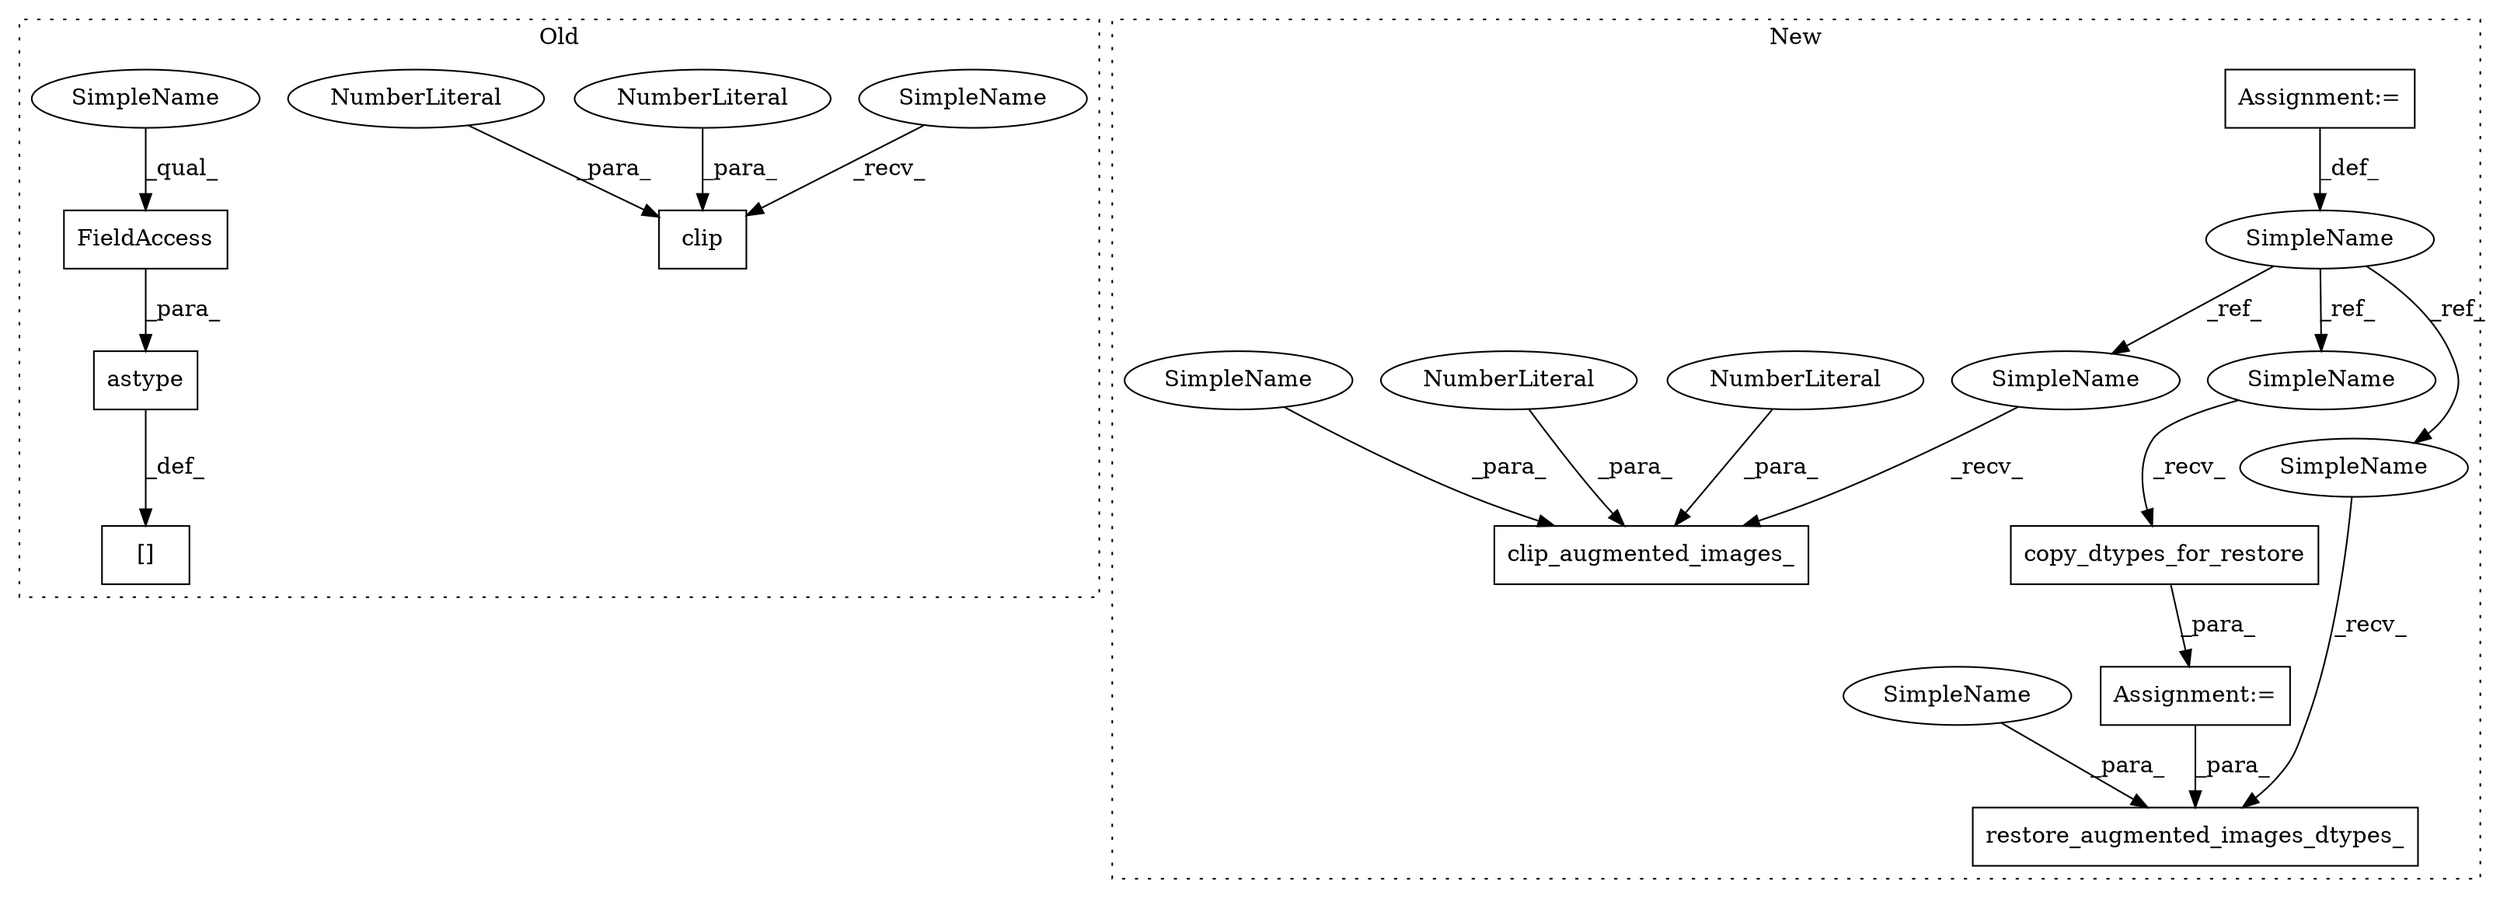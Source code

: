 digraph G {
subgraph cluster0 {
1 [label="astype" a="32" s="6070,6088" l="7,1" shape="box"];
5 [label="FieldAccess" a="22" s="6077" l="11" shape="box"];
9 [label="[]" a="2" s="6050,6058" l="7,1" shape="box"];
12 [label="clip" a="32" s="6011,6041" l="5,1" shape="box"];
13 [label="NumberLiteral" a="34" s="6028" l="3" shape="ellipse"];
14 [label="NumberLiteral" a="34" s="6026" l="1" shape="ellipse"];
20 [label="SimpleName" a="42" s="6077" l="5" shape="ellipse"];
21 [label="SimpleName" a="42" s="6005" l="5" shape="ellipse"];
label = "Old";
style="dotted";
}
subgraph cluster1 {
2 [label="restore_augmented_images_dtypes_" a="32" s="6236,6288" l="33,1" shape="box"];
3 [label="SimpleName" a="42" s="5161" l="4" shape="ellipse"];
4 [label="clip_augmented_images_" a="32" s="6189,6224" l="23,1" shape="box"];
6 [label="Assignment:=" a="7" s="5254" l="1" shape="box"];
7 [label="Assignment:=" a="7" s="5161" l="4" shape="box"];
8 [label="copy_dtypes_for_restore" a="32" s="5260,5290" l="24,1" shape="box"];
10 [label="NumberLiteral" a="34" s="6219" l="1" shape="ellipse"];
11 [label="NumberLiteral" a="34" s="6221" l="3" shape="ellipse"];
15 [label="SimpleName" a="42" s="6184" l="4" shape="ellipse"];
16 [label="SimpleName" a="42" s="5255" l="4" shape="ellipse"];
17 [label="SimpleName" a="42" s="6231" l="4" shape="ellipse"];
18 [label="SimpleName" a="42" s="6212" l="6" shape="ellipse"];
19 [label="SimpleName" a="42" s="6269" l="6" shape="ellipse"];
label = "New";
style="dotted";
}
1 -> 9 [label="_def_"];
3 -> 17 [label="_ref_"];
3 -> 15 [label="_ref_"];
3 -> 16 [label="_ref_"];
5 -> 1 [label="_para_"];
6 -> 2 [label="_para_"];
7 -> 3 [label="_def_"];
8 -> 6 [label="_para_"];
10 -> 4 [label="_para_"];
11 -> 4 [label="_para_"];
13 -> 12 [label="_para_"];
14 -> 12 [label="_para_"];
15 -> 4 [label="_recv_"];
16 -> 8 [label="_recv_"];
17 -> 2 [label="_recv_"];
18 -> 4 [label="_para_"];
19 -> 2 [label="_para_"];
20 -> 5 [label="_qual_"];
21 -> 12 [label="_recv_"];
}